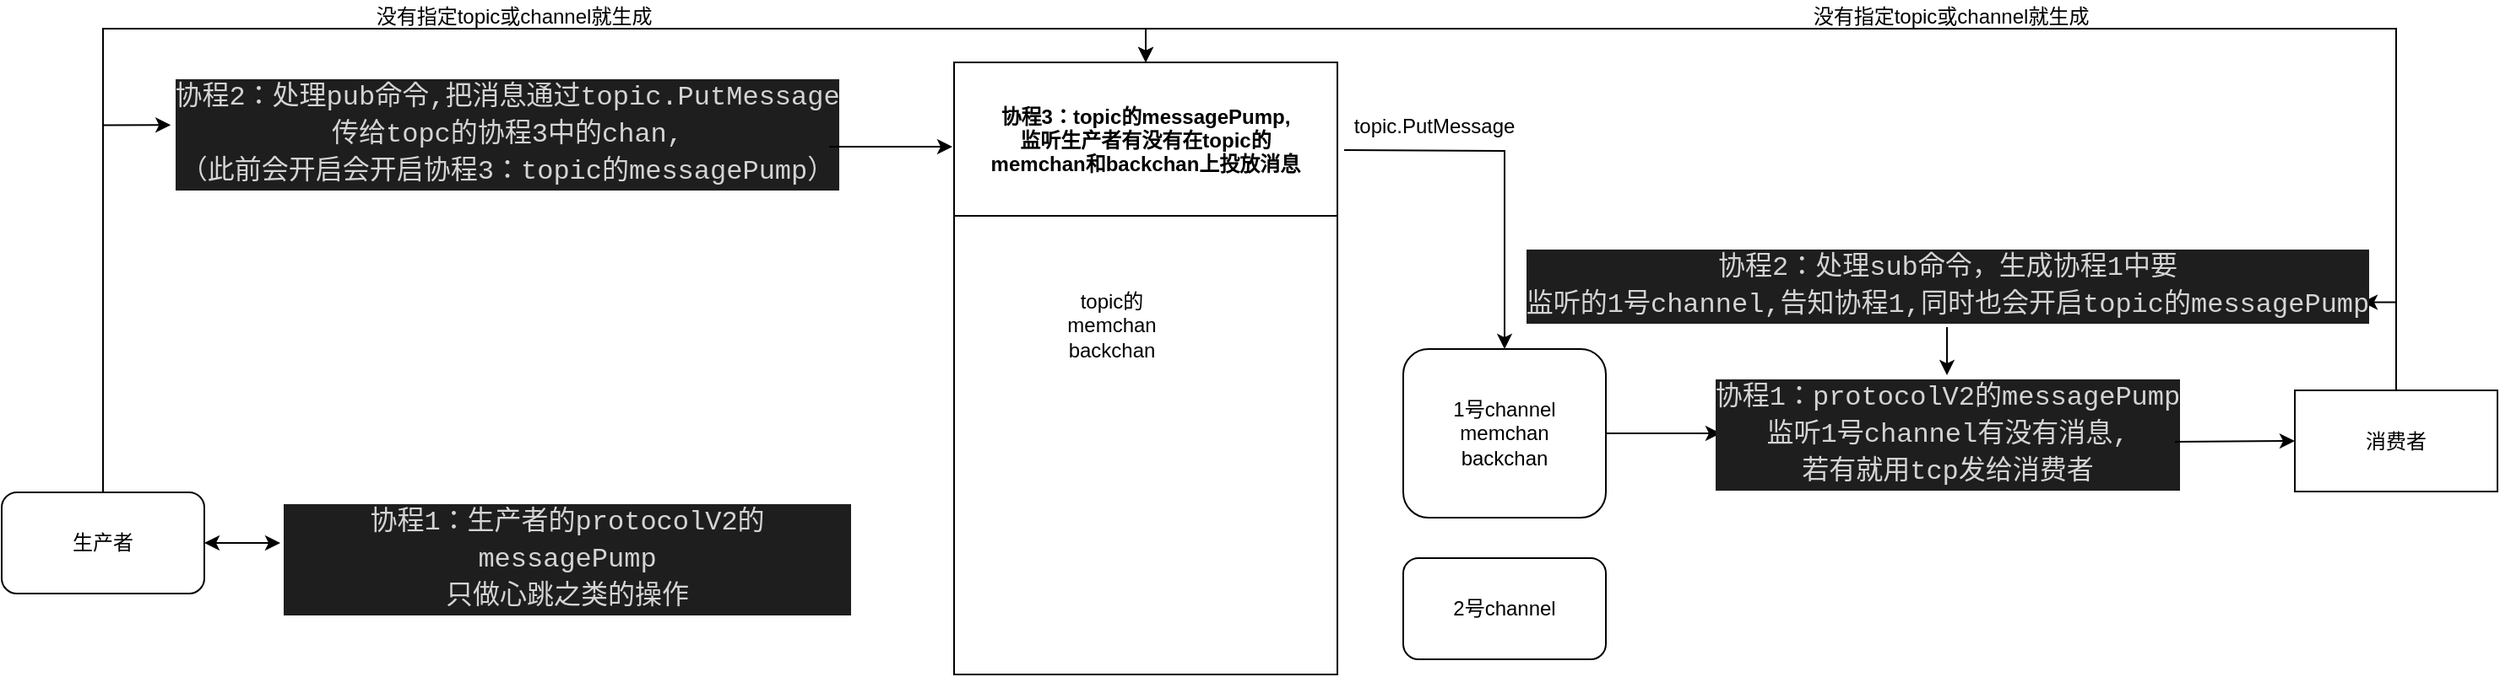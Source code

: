 <mxfile version="12.2.4" pages="1"><diagram id="6hGFLwfOUW9BJ-s0fimq" name="Page-1"><mxGraphModel dx="1393" dy="737" grid="0" gridSize="10" guides="1" tooltips="1" connect="1" arrows="1" fold="1" page="0" pageScale="1" pageWidth="827" pageHeight="1169" background="#FFFFFF" math="0" shadow="0"><root><mxCell id="0"/><mxCell id="1" parent="0"/><mxCell id="43" style="edgeStyle=orthogonalEdgeStyle;rounded=0;orthogonalLoop=1;jettySize=auto;html=1;entryX=0.5;entryY=0;entryDx=0;entryDy=0;" parent="1" target="3" edge="1"><mxGeometry relative="1" as="geometry"><mxPoint x="285" y="-28" as="sourcePoint"/><mxPoint x="286.902" y="-31.351" as="targetPoint"/></mxGeometry></mxCell><mxCell id="45" style="edgeStyle=orthogonalEdgeStyle;rounded=0;orthogonalLoop=1;jettySize=auto;html=1;exitX=1;exitY=0.5;exitDx=0;exitDy=0;" parent="1" source="3" target="9" edge="1"><mxGeometry relative="1" as="geometry"/></mxCell><mxCell id="3" value="1号channel&lt;br&gt;memchan&lt;br&gt;backchan" style="rounded=1;whiteSpace=wrap;html=1;" parent="1" vertex="1"><mxGeometry x="320" y="90" width="120" height="100" as="geometry"/></mxCell><mxCell id="5" value="2号channel" style="rounded=1;whiteSpace=wrap;html=1;" parent="1" vertex="1"><mxGeometry x="320" y="214" width="120" height="60" as="geometry"/></mxCell><mxCell id="48" style="edgeStyle=orthogonalEdgeStyle;rounded=0;orthogonalLoop=1;jettySize=auto;html=1;exitX=0.5;exitY=0;exitDx=0;exitDy=0;entryX=1.002;entryY=0.704;entryDx=0;entryDy=0;entryPerimeter=0;" parent="1" source="7" target="15" edge="1"><mxGeometry relative="1" as="geometry"/></mxCell><mxCell id="50" style="edgeStyle=orthogonalEdgeStyle;rounded=0;orthogonalLoop=1;jettySize=auto;html=1;exitX=0.5;exitY=0;exitDx=0;exitDy=0;entryX=0.5;entryY=0;entryDx=0;entryDy=0;" parent="1" source="7" target="32" edge="1"><mxGeometry relative="1" as="geometry"/></mxCell><mxCell id="7" value="消费者" style="rounded=0;whiteSpace=wrap;html=1;" parent="1" vertex="1"><mxGeometry x="848" y="114.5" width="120" height="60" as="geometry"/></mxCell><mxCell id="9" value="&lt;div style=&quot;color: rgb(212 , 212 , 212) ; background-color: rgb(30 , 30 , 30) ; font-family: &amp;#34;consolas&amp;#34; , &amp;#34;courier new&amp;#34; , monospace ; font-size: 16px ; line-height: 22px&quot;&gt;协程1：protocolV2的messagePump&lt;/div&gt;&lt;div style=&quot;color: rgb(212 , 212 , 212) ; background-color: rgb(30 , 30 , 30) ; font-family: &amp;#34;consolas&amp;#34; , &amp;#34;courier new&amp;#34; , monospace ; font-size: 16px ; line-height: 22px&quot;&gt;监听1号channel有没有消息,&lt;/div&gt;&lt;div style=&quot;color: rgb(212 , 212 , 212) ; background-color: rgb(30 , 30 , 30) ; font-family: &amp;#34;consolas&amp;#34; , &amp;#34;courier new&amp;#34; , monospace ; font-size: 16px ; line-height: 22px&quot;&gt;若有就用tcp发给消费者&lt;/div&gt;" style="text;html=1;align=center;verticalAlign=middle;resizable=0;points=[];autosize=1;" parent="1" vertex="1"><mxGeometry x="508" y="105.5" width="268" height="69" as="geometry"/></mxCell><mxCell id="29" style="edgeStyle=orthogonalEdgeStyle;rounded=0;orthogonalLoop=1;jettySize=auto;html=1;exitX=0.5;exitY=0;exitDx=0;exitDy=0;entryX=-0.01;entryY=0.431;entryDx=0;entryDy=0;entryPerimeter=0;" parent="1" source="12" target="28" edge="1"><mxGeometry relative="1" as="geometry"><Array as="points"><mxPoint x="-450" y="-43"/></Array></mxGeometry></mxCell><mxCell id="51" style="edgeStyle=orthogonalEdgeStyle;rounded=0;orthogonalLoop=1;jettySize=auto;html=1;exitX=0.5;exitY=0;exitDx=0;exitDy=0;entryX=0.5;entryY=0;entryDx=0;entryDy=0;" parent="1" source="12" target="32" edge="1"><mxGeometry relative="1" as="geometry"><mxPoint x="180.6" y="-82.6" as="targetPoint"/></mxGeometry></mxCell><mxCell id="12" value="生产者" style="rounded=1;whiteSpace=wrap;html=1;" parent="1" vertex="1"><mxGeometry x="-510" y="175" width="120" height="60" as="geometry"/></mxCell><mxCell id="14" value="&lt;div style=&quot;font-style: normal ; font-weight: 400 ; letter-spacing: normal ; text-align: center ; text-indent: 0px ; text-transform: none ; word-spacing: 0px ; color: rgb(212 , 212 , 212) ; background-color: rgb(30 , 30 , 30) ; font-family: &amp;#34;consolas&amp;#34; , &amp;#34;courier new&amp;#34; , monospace ; font-size: 16px ; line-height: 22px&quot;&gt;协程1：生产者的protocolV2的messagePump&lt;/div&gt;&lt;div style=&quot;font-style: normal ; font-weight: 400 ; letter-spacing: normal ; text-align: center ; text-indent: 0px ; text-transform: none ; word-spacing: 0px ; color: rgb(212 , 212 , 212) ; background-color: rgb(30 , 30 , 30) ; font-family: &amp;#34;consolas&amp;#34; , &amp;#34;courier new&amp;#34; , monospace ; font-size: 16px ; line-height: 22px&quot;&gt;只做心跳之类的操作&lt;/div&gt;" style="text;whiteSpace=wrap;html=1;" parent="1" vertex="1"><mxGeometry x="-345" y="175" width="338" height="60" as="geometry"/></mxCell><mxCell id="47" value="" style="edgeStyle=orthogonalEdgeStyle;rounded=0;orthogonalLoop=1;jettySize=auto;html=1;" parent="1" source="15" target="9" edge="1"><mxGeometry relative="1" as="geometry"/></mxCell><mxCell id="15" value="&lt;div style=&quot;color: rgb(212 , 212 , 212) ; background-color: rgb(30 , 30 , 30) ; font-family: &amp;#34;consolas&amp;#34; , &amp;#34;courier new&amp;#34; , monospace ; font-size: 16px ; line-height: 22px&quot;&gt;协程2：处理sub命令，生成协程1中要&lt;/div&gt;&lt;div style=&quot;color: rgb(212 , 212 , 212) ; background-color: rgb(30 , 30 , 30) ; font-family: &amp;#34;consolas&amp;#34; , &amp;#34;courier new&amp;#34; , monospace ; font-size: 16px ; line-height: 22px&quot;&gt;监听的1号channel,告知协程1,同时也会开启topic的messagePump&lt;/div&gt;" style="text;html=1;align=center;verticalAlign=middle;resizable=0;points=[];autosize=1;" parent="1" vertex="1"><mxGeometry x="397" y="27" width="490" height="50" as="geometry"/></mxCell><mxCell id="17" value="&lt;div style=&quot;color: rgb(212 , 212 , 212) ; background-color: rgb(30 , 30 , 30) ; font-family: &amp;#34;consolas&amp;#34; , &amp;#34;courier new&amp;#34; , monospace ; font-size: 16px ; line-height: 22px&quot;&gt;&lt;br&gt;&lt;/div&gt;" style="text;html=1;align=center;verticalAlign=middle;resizable=0;points=[];autosize=1;" parent="1" vertex="1"><mxGeometry x="210" y="-48" width="10" height="26" as="geometry"/></mxCell><mxCell id="24" value="没有指定topic或channel就生成" style="text;html=1;align=center;verticalAlign=middle;resizable=0;points=[];autosize=1;" parent="1" vertex="1"><mxGeometry x="554" y="-117" width="180" height="20" as="geometry"/></mxCell><mxCell id="25" value="没有指定topic或channel就生成" style="text;html=1;align=center;verticalAlign=middle;resizable=0;points=[];autosize=1;" parent="1" vertex="1"><mxGeometry x="-297" y="-117" width="180" height="20" as="geometry"/></mxCell><mxCell id="28" value="&lt;div style=&quot;color: rgb(212 , 212 , 212) ; background-color: rgb(30 , 30 , 30) ; font-family: &amp;#34;consolas&amp;#34; , &amp;#34;courier new&amp;#34; , monospace ; font-size: 16px ; line-height: 22px&quot;&gt;协程2：处理pub命令,把消息通过topic.PutMessage&lt;/div&gt;&lt;div style=&quot;color: rgb(212 , 212 , 212) ; background-color: rgb(30 , 30 , 30) ; font-family: &amp;#34;consolas&amp;#34; , &amp;#34;courier new&amp;#34; , monospace ; font-size: 16px ; line-height: 22px&quot;&gt;传给topc的协程3中的chan,&lt;/div&gt;&lt;div style=&quot;color: rgb(212 , 212 , 212) ; background-color: rgb(30 , 30 , 30) ; font-family: &amp;#34;consolas&amp;#34; , &amp;#34;courier new&amp;#34; , monospace ; font-size: 16px ; line-height: 22px&quot;&gt;（此前会开启会开启协程3：topic的messagePump）&lt;/div&gt;" style="text;html=1;align=center;verticalAlign=middle;resizable=0;points=[];autosize=1;" parent="1" vertex="1"><mxGeometry x="-406" y="-73" width="390" height="70" as="geometry"/></mxCell><mxCell id="32" value="协程3：topic的messagePump,&#10;监听生产者有没有在topic的&#10;memchan和backchan上投放消息" style="swimlane;startSize=91;" parent="1" vertex="1"><mxGeometry x="54" y="-80" width="227" height="363" as="geometry"><mxRectangle x="-206" y="293" width="210" height="91" as="alternateBounds"/></mxGeometry></mxCell><mxCell id="33" value="&lt;span&gt;topic的&lt;/span&gt;&lt;br&gt;&lt;span&gt;memchan&lt;/span&gt;&lt;br&gt;&lt;span&gt;backchan&lt;/span&gt;" style="text;html=1;align=center;verticalAlign=middle;resizable=0;points=[];autosize=1;" parent="32" vertex="1"><mxGeometry x="61" y="133" width="63" height="45" as="geometry"/></mxCell><mxCell id="37" value="" style="endArrow=classic;html=1;" parent="1" edge="1"><mxGeometry width="50" height="50" relative="1" as="geometry"><mxPoint x="-20" y="-30" as="sourcePoint"/><mxPoint x="53" y="-30" as="targetPoint"/></mxGeometry></mxCell><mxCell id="44" value="topic.PutMessage" style="text;html=1;align=center;verticalAlign=middle;resizable=0;points=[];autosize=1;" parent="1" vertex="1"><mxGeometry x="285" y="-51" width="105" height="18" as="geometry"/></mxCell><mxCell id="46" value="" style="endArrow=classic;html=1;entryX=0;entryY=0.5;entryDx=0;entryDy=0;" parent="1" target="7" edge="1"><mxGeometry width="50" height="50" relative="1" as="geometry"><mxPoint x="777" y="145" as="sourcePoint"/><mxPoint x="810" y="124" as="targetPoint"/><Array as="points"/></mxGeometry></mxCell><mxCell id="49" value="" style="endArrow=classic;startArrow=classic;html=1;exitX=1;exitY=0.5;exitDx=0;exitDy=0;entryX=0;entryY=0.5;entryDx=0;entryDy=0;" parent="1" source="12" target="14" edge="1"><mxGeometry width="50" height="50" relative="1" as="geometry"><mxPoint x="-372" y="171" as="sourcePoint"/><mxPoint x="-322" y="121" as="targetPoint"/></mxGeometry></mxCell></root></mxGraphModel></diagram></mxfile>